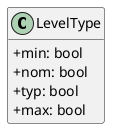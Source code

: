 @startuml
skinparam classAttributeIconSize 0
hide methods

class LevelType {
  +min: bool
  +nom: bool
  +typ: bool
  +max: bool
}
@enduml
